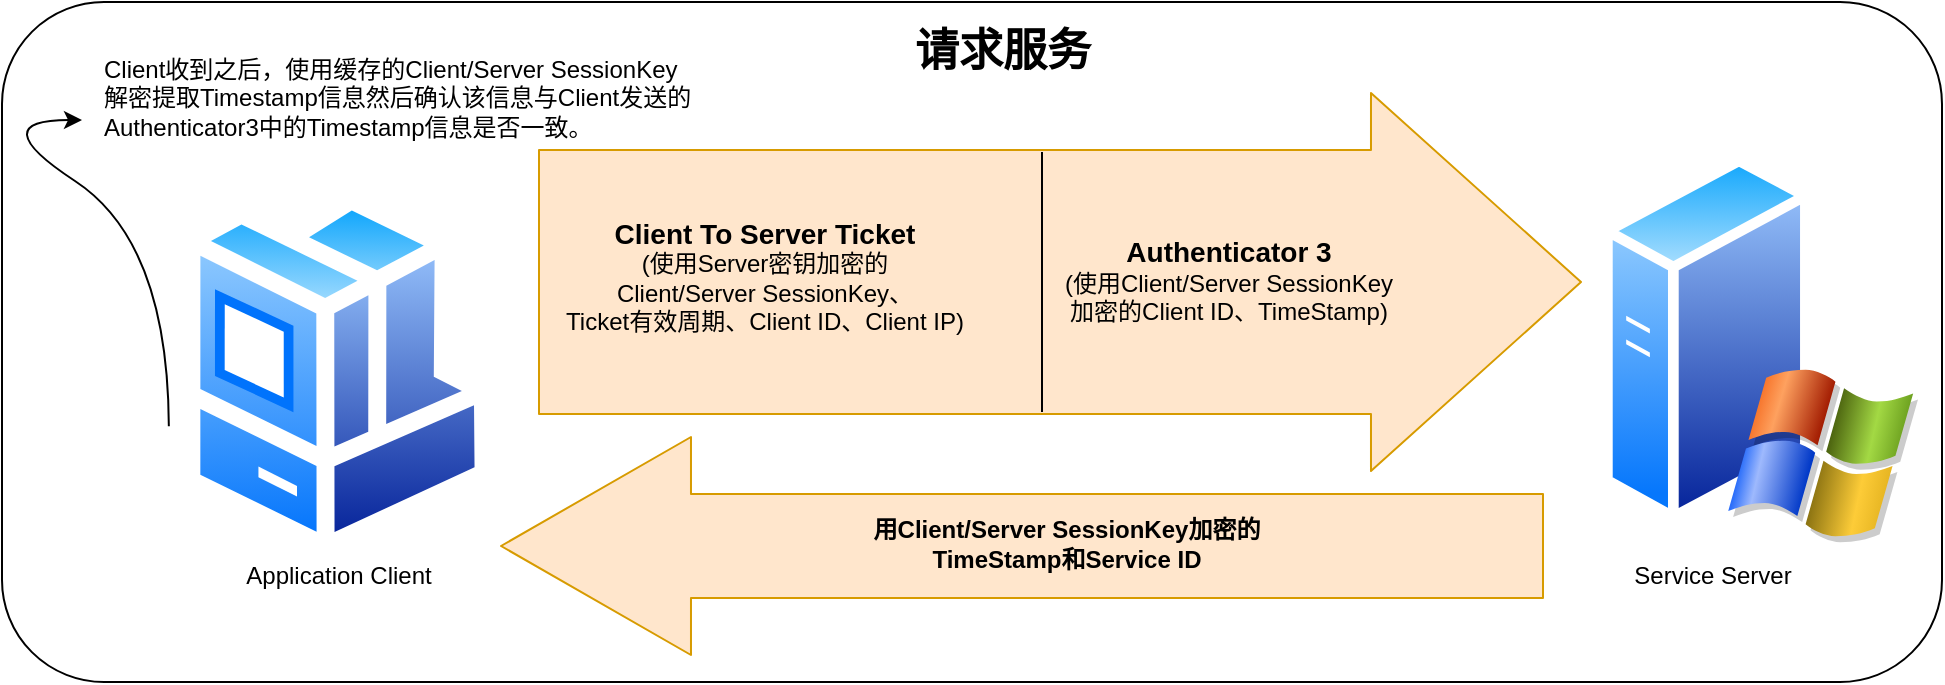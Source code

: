 <mxfile version="12.6.5" type="device"><diagram id="vSAnCLlnnA4Ig6w-tTLH" name="第 1 页"><mxGraphModel dx="3076" dy="862" grid="1" gridSize="10" guides="1" tooltips="1" connect="1" arrows="1" fold="1" page="1" pageScale="1" pageWidth="827" pageHeight="1169" math="0" shadow="0"><root><mxCell id="0"/><mxCell id="1" parent="0"/><mxCell id="h1aRs9ZBVPx-47dMwsXC-19" value="" style="rounded=1;whiteSpace=wrap;html=1;align=center;" parent="1" vertex="1"><mxGeometry x="-1520" y="200" width="970" height="340" as="geometry"/></mxCell><mxCell id="z69_aI5V_Qirk7B1dvxU-4" value="" style="shape=flexArrow;endArrow=classic;html=1;width=52;endSize=31.33;endWidth=56;fillColor=#ffe6cc;strokeColor=#d79b00;" edge="1" parent="1"><mxGeometry width="50" height="50" relative="1" as="geometry"><mxPoint x="-749" y="472" as="sourcePoint"/><mxPoint x="-1271" y="472" as="targetPoint"/></mxGeometry></mxCell><mxCell id="z69_aI5V_Qirk7B1dvxU-1" value="" style="shape=flexArrow;endArrow=classic;html=1;width=132;endSize=34.67;endWidth=56;fillColor=#ffe6cc;strokeColor=#d79b00;" edge="1" parent="1"><mxGeometry width="50" height="50" relative="1" as="geometry"><mxPoint x="-1252" y="340" as="sourcePoint"/><mxPoint x="-730" y="340" as="targetPoint"/></mxGeometry></mxCell><mxCell id="h1aRs9ZBVPx-47dMwsXC-2" value="" style="aspect=fixed;perimeter=ellipsePerimeter;html=1;align=center;shadow=0;dashed=0;spacingTop=3;image;image=img/lib/active_directory/workstation_client.svg;" parent="1" vertex="1"><mxGeometry x="-1430" y="294.06" width="155.49" height="182.94" as="geometry"/></mxCell><mxCell id="TybMKcS1hFFdlkQ_7YXo-3" value="" style="aspect=fixed;perimeter=ellipsePerimeter;html=1;align=center;shadow=0;dashed=0;spacingTop=3;image;image=img/lib/active_directory/windows_server_2.svg;" parent="1" vertex="1"><mxGeometry x="-720" y="274.5" width="158" height="197.5" as="geometry"/></mxCell><mxCell id="TybMKcS1hFFdlkQ_7YXo-7" value="Application Client" style="text;html=1;align=center;verticalAlign=middle;resizable=0;points=[];autosize=1;" parent="1" vertex="1"><mxGeometry x="-1407.26" y="477" width="110" height="20" as="geometry"/></mxCell><mxCell id="TybMKcS1hFFdlkQ_7YXo-8" value="Service Server" style="text;html=1;align=center;verticalAlign=middle;resizable=0;points=[];autosize=1;" parent="1" vertex="1"><mxGeometry x="-710" y="477" width="90" height="20" as="geometry"/></mxCell><mxCell id="h1aRs9ZBVPx-47dMwsXC-3" value="&lt;b&gt;&lt;font style=&quot;font-size: 14px&quot;&gt;Client To Server Ticket&lt;/font&gt;&lt;/b&gt;&lt;br&gt;(使用Server密钥加密的&lt;br&gt;Client/Server SessionKey、&lt;br&gt;Ticket有效周期、Client ID、Client IP)" style="text;html=1;align=center;verticalAlign=middle;resizable=0;points=[];autosize=1;" parent="1" vertex="1"><mxGeometry x="-1244" y="307" width="210" height="60" as="geometry"/></mxCell><mxCell id="h1aRs9ZBVPx-47dMwsXC-14" value="&lt;b&gt;&lt;font style=&quot;font-size: 14px&quot;&gt;Authenticator 3&lt;/font&gt;&lt;/b&gt;&lt;br&gt;(使用Client/Server SessionKey&lt;br&gt;加密的Client ID、TimeStamp)" style="text;html=1;align=center;verticalAlign=middle;resizable=0;points=[];autosize=1;" parent="1" vertex="1"><mxGeometry x="-997" y="314" width="180" height="50" as="geometry"/></mxCell><mxCell id="h1aRs9ZBVPx-47dMwsXC-15" value="用Client/Server SessionKey加密的&lt;br&gt;TimeStamp和Service ID" style="text;html=1;align=center;verticalAlign=middle;resizable=0;points=[];autosize=1;fontStyle=1" parent="1" vertex="1"><mxGeometry x="-1093" y="456" width="210" height="30" as="geometry"/></mxCell><mxCell id="TybMKcS1hFFdlkQ_7YXo-13" value="Client收到之后，使用缓存的Client/Server SessionKey&lt;br&gt;解密提取Timestamp信息然后确认该信息与Client发送的&lt;br&gt;Authenticator3中的Timestamp信息是否一致。" style="text;html=1;align=left;verticalAlign=middle;resizable=0;points=[];autosize=1;" parent="1" vertex="1"><mxGeometry x="-1471" y="222.5" width="310" height="50" as="geometry"/></mxCell><mxCell id="h1aRs9ZBVPx-47dMwsXC-18" value="" style="curved=1;endArrow=classic;html=1;exitX=0.086;exitY=0.624;exitDx=0;exitDy=0;exitPerimeter=0;" parent="1" edge="1" source="h1aRs9ZBVPx-47dMwsXC-19"><mxGeometry width="50" height="50" relative="1" as="geometry"><mxPoint x="-1460" y="419" as="sourcePoint"/><mxPoint x="-1480" y="259" as="targetPoint"/><Array as="points"><mxPoint x="-1437" y="320"/><mxPoint x="-1530" y="259"/></Array></mxGeometry></mxCell><mxCell id="QUHuAq2JiScbp6cnC-pq-2" value="请求服务" style="text;html=1;align=center;verticalAlign=middle;resizable=0;points=[];autosize=1;fontStyle=1;fontSize=22;" parent="1" vertex="1"><mxGeometry x="-1070" y="210" width="100" height="30" as="geometry"/></mxCell><mxCell id="z69_aI5V_Qirk7B1dvxU-2" value="" style="endArrow=none;html=1;" edge="1" parent="1"><mxGeometry width="50" height="50" relative="1" as="geometry"><mxPoint x="-1000" y="405" as="sourcePoint"/><mxPoint x="-1000" y="275" as="targetPoint"/></mxGeometry></mxCell></root></mxGraphModel></diagram></mxfile>